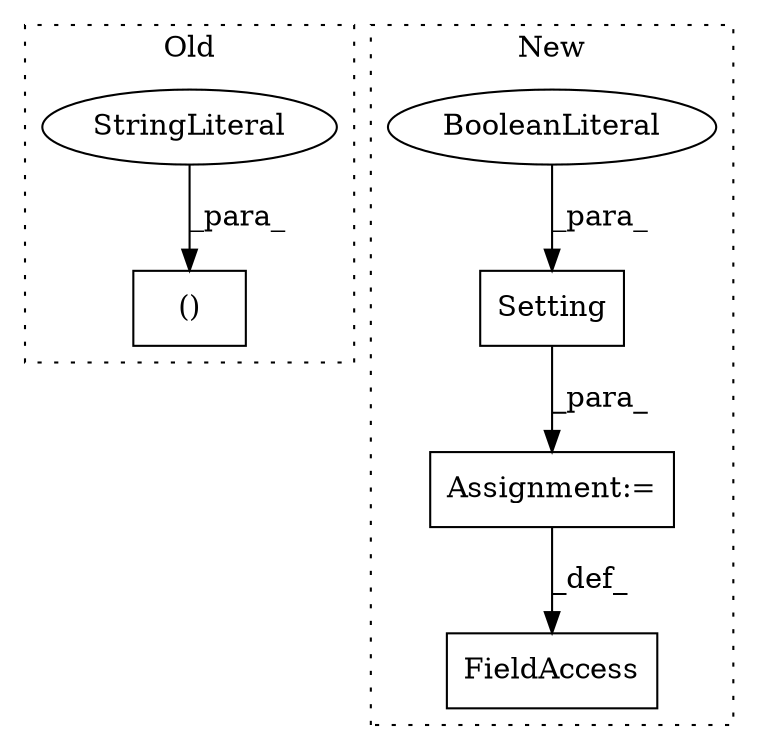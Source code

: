 digraph G {
subgraph cluster0 {
1 [label="()" a="106" s="1059" l="31" shape="box"];
6 [label="StringLiteral" a="45" s="1084" l="6" shape="ellipse"];
label = "Old";
style="dotted";
}
subgraph cluster1 {
2 [label="Setting" a="32" s="1040,1052" l="8,1" shape="box"];
3 [label="FieldAccess" a="22" s="1027" l="12" shape="box"];
4 [label="BooleanLiteral" a="9" s="1048" l="4" shape="ellipse"];
5 [label="Assignment:=" a="7" s="1039" l="1" shape="box"];
label = "New";
style="dotted";
}
2 -> 5 [label="_para_"];
4 -> 2 [label="_para_"];
5 -> 3 [label="_def_"];
6 -> 1 [label="_para_"];
}